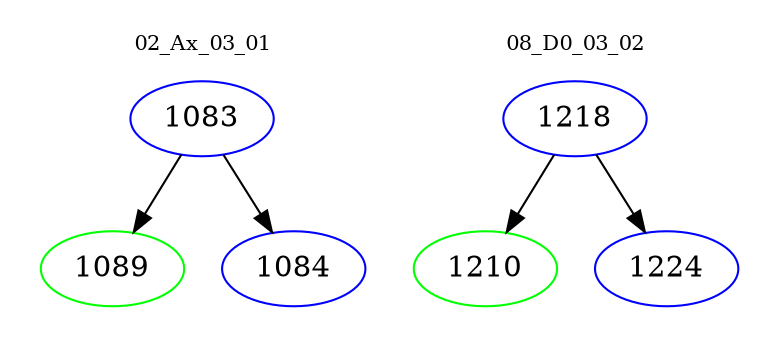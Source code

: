 digraph{
subgraph cluster_0 {
color = white
label = "02_Ax_03_01";
fontsize=10;
T0_1083 [label="1083", color="blue"]
T0_1083 -> T0_1089 [color="black"]
T0_1089 [label="1089", color="green"]
T0_1083 -> T0_1084 [color="black"]
T0_1084 [label="1084", color="blue"]
}
subgraph cluster_1 {
color = white
label = "08_D0_03_02";
fontsize=10;
T1_1218 [label="1218", color="blue"]
T1_1218 -> T1_1210 [color="black"]
T1_1210 [label="1210", color="green"]
T1_1218 -> T1_1224 [color="black"]
T1_1224 [label="1224", color="blue"]
}
}
